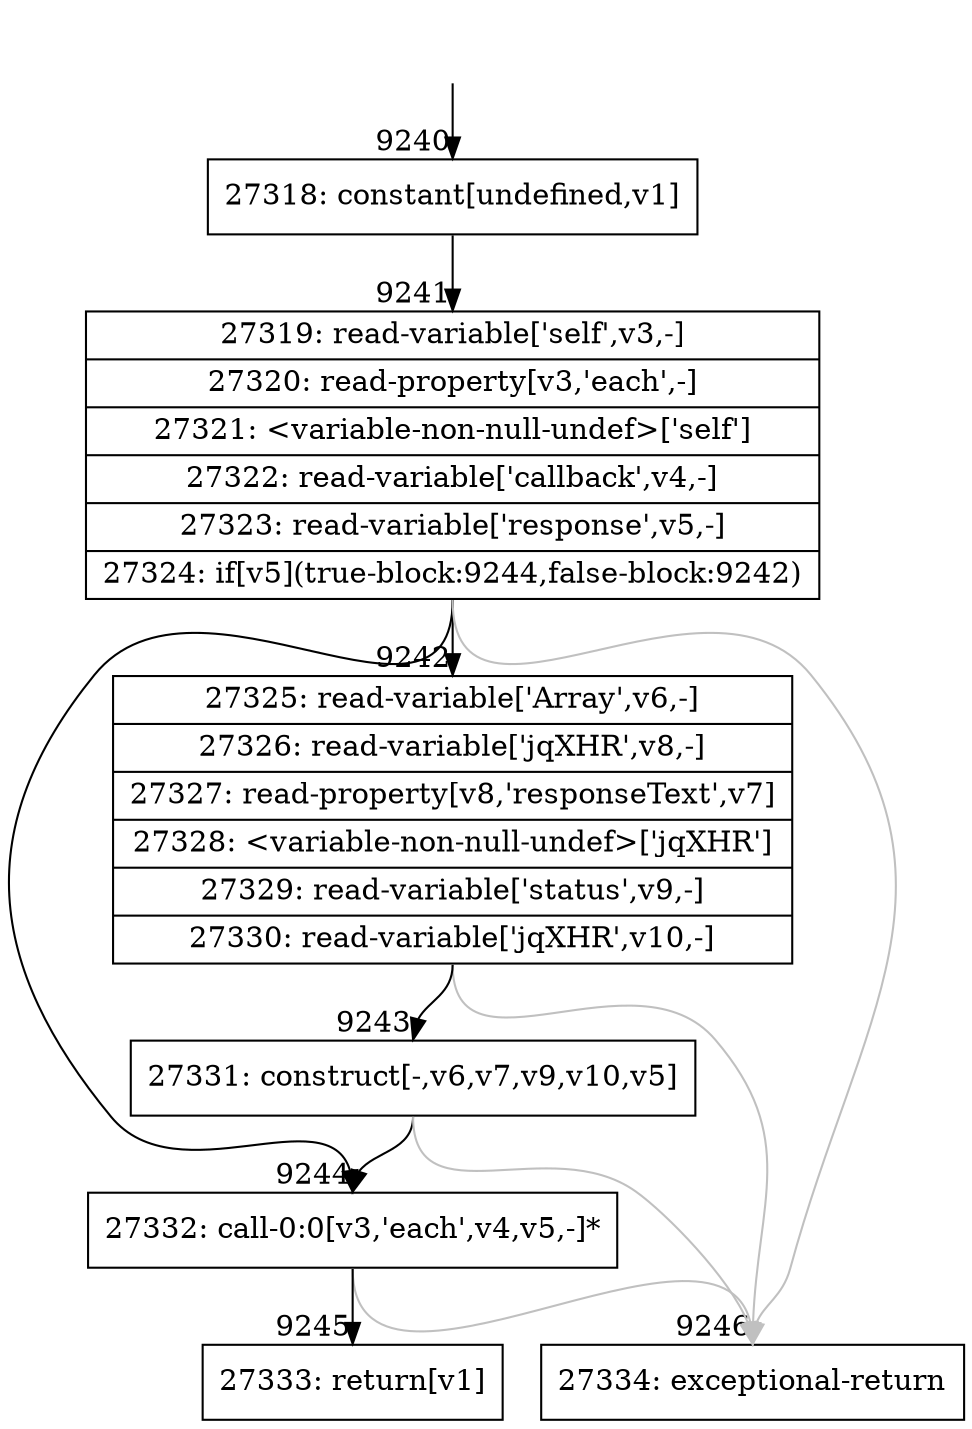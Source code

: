 digraph {
rankdir="TD"
BB_entry573[shape=none,label=""];
BB_entry573 -> BB9240 [tailport=s, headport=n, headlabel="    9240"]
BB9240 [shape=record label="{27318: constant[undefined,v1]}" ] 
BB9240 -> BB9241 [tailport=s, headport=n, headlabel="      9241"]
BB9241 [shape=record label="{27319: read-variable['self',v3,-]|27320: read-property[v3,'each',-]|27321: \<variable-non-null-undef\>['self']|27322: read-variable['callback',v4,-]|27323: read-variable['response',v5,-]|27324: if[v5](true-block:9244,false-block:9242)}" ] 
BB9241 -> BB9244 [tailport=s, headport=n, headlabel="      9244"]
BB9241 -> BB9242 [tailport=s, headport=n, headlabel="      9242"]
BB9241 -> BB9246 [tailport=s, headport=n, color=gray, headlabel="      9246"]
BB9242 [shape=record label="{27325: read-variable['Array',v6,-]|27326: read-variable['jqXHR',v8,-]|27327: read-property[v8,'responseText',v7]|27328: \<variable-non-null-undef\>['jqXHR']|27329: read-variable['status',v9,-]|27330: read-variable['jqXHR',v10,-]}" ] 
BB9242 -> BB9243 [tailport=s, headport=n, headlabel="      9243"]
BB9242 -> BB9246 [tailport=s, headport=n, color=gray]
BB9243 [shape=record label="{27331: construct[-,v6,v7,v9,v10,v5]}" ] 
BB9243 -> BB9244 [tailport=s, headport=n]
BB9243 -> BB9246 [tailport=s, headport=n, color=gray]
BB9244 [shape=record label="{27332: call-0:0[v3,'each',v4,v5,-]*}" ] 
BB9244 -> BB9245 [tailport=s, headport=n, headlabel="      9245"]
BB9244 -> BB9246 [tailport=s, headport=n, color=gray]
BB9245 [shape=record label="{27333: return[v1]}" ] 
BB9246 [shape=record label="{27334: exceptional-return}" ] 
}
